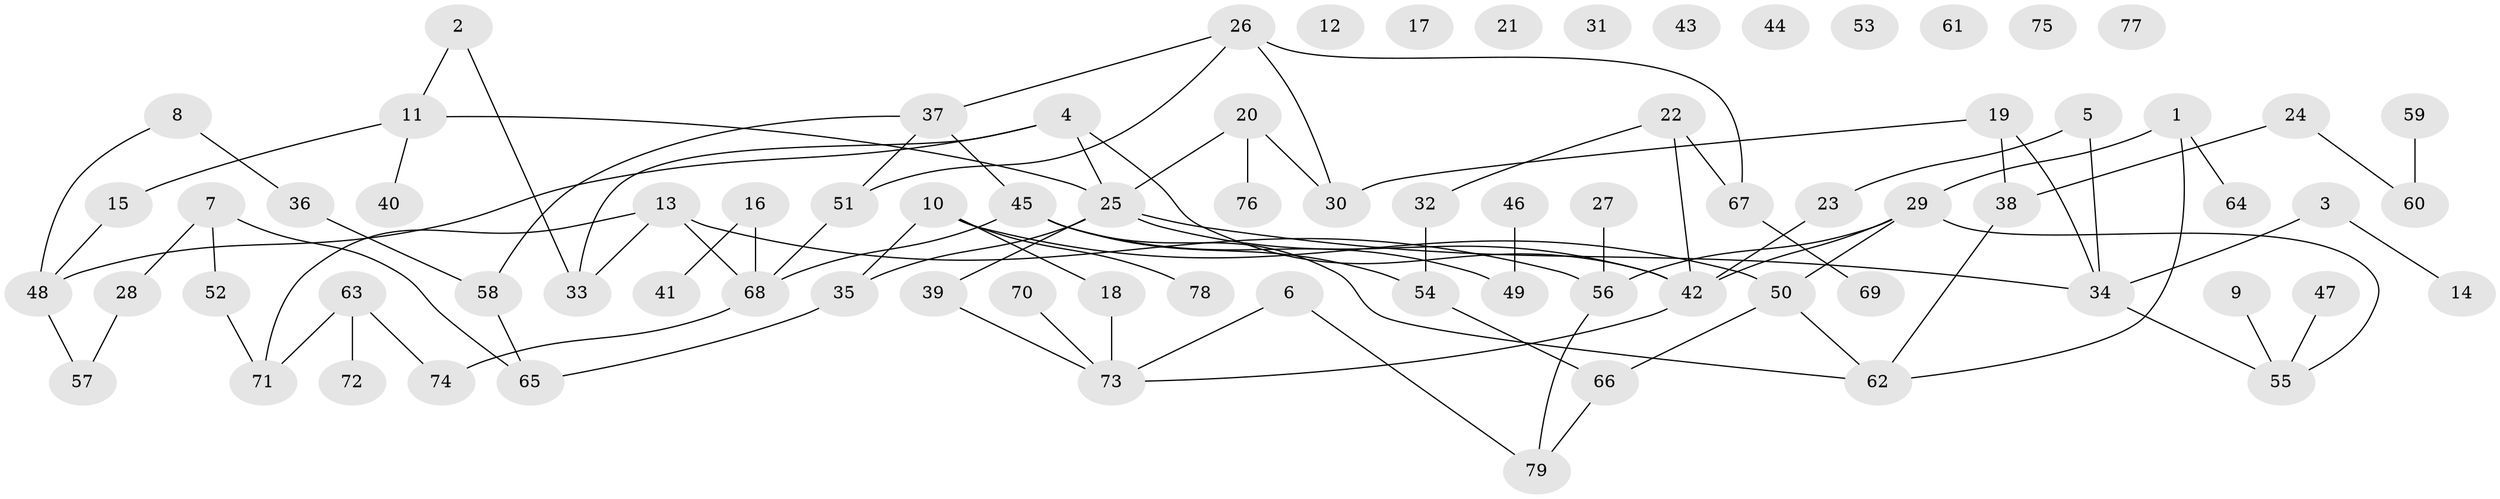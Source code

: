 // coarse degree distribution, {5: 0.17307692307692307, 4: 0.1346153846153846, 1: 0.17307692307692307, 2: 0.19230769230769232, 0: 0.19230769230769232, 3: 0.09615384615384616, 8: 0.019230769230769232, 9: 0.019230769230769232}
// Generated by graph-tools (version 1.1) at 2025/41/03/06/25 10:41:21]
// undirected, 79 vertices, 94 edges
graph export_dot {
graph [start="1"]
  node [color=gray90,style=filled];
  1;
  2;
  3;
  4;
  5;
  6;
  7;
  8;
  9;
  10;
  11;
  12;
  13;
  14;
  15;
  16;
  17;
  18;
  19;
  20;
  21;
  22;
  23;
  24;
  25;
  26;
  27;
  28;
  29;
  30;
  31;
  32;
  33;
  34;
  35;
  36;
  37;
  38;
  39;
  40;
  41;
  42;
  43;
  44;
  45;
  46;
  47;
  48;
  49;
  50;
  51;
  52;
  53;
  54;
  55;
  56;
  57;
  58;
  59;
  60;
  61;
  62;
  63;
  64;
  65;
  66;
  67;
  68;
  69;
  70;
  71;
  72;
  73;
  74;
  75;
  76;
  77;
  78;
  79;
  1 -- 29;
  1 -- 62;
  1 -- 64;
  2 -- 11;
  2 -- 33;
  3 -- 14;
  3 -- 34;
  4 -- 25;
  4 -- 33;
  4 -- 42;
  4 -- 48;
  5 -- 23;
  5 -- 34;
  6 -- 73;
  6 -- 79;
  7 -- 28;
  7 -- 52;
  7 -- 65;
  8 -- 36;
  8 -- 48;
  9 -- 55;
  10 -- 18;
  10 -- 35;
  10 -- 50;
  10 -- 78;
  11 -- 15;
  11 -- 25;
  11 -- 40;
  13 -- 33;
  13 -- 56;
  13 -- 68;
  13 -- 71;
  15 -- 48;
  16 -- 41;
  16 -- 68;
  18 -- 73;
  19 -- 30;
  19 -- 34;
  19 -- 38;
  20 -- 25;
  20 -- 30;
  20 -- 76;
  22 -- 32;
  22 -- 42;
  22 -- 67;
  23 -- 42;
  24 -- 38;
  24 -- 60;
  25 -- 34;
  25 -- 35;
  25 -- 39;
  25 -- 42;
  26 -- 30;
  26 -- 37;
  26 -- 51;
  26 -- 67;
  27 -- 56;
  28 -- 57;
  29 -- 42;
  29 -- 50;
  29 -- 55;
  29 -- 56;
  32 -- 54;
  34 -- 55;
  35 -- 65;
  36 -- 58;
  37 -- 45;
  37 -- 51;
  37 -- 58;
  38 -- 62;
  39 -- 73;
  42 -- 73;
  45 -- 49;
  45 -- 54;
  45 -- 62;
  45 -- 68;
  46 -- 49;
  47 -- 55;
  48 -- 57;
  50 -- 62;
  50 -- 66;
  51 -- 68;
  52 -- 71;
  54 -- 66;
  56 -- 79;
  58 -- 65;
  59 -- 60;
  63 -- 71;
  63 -- 72;
  63 -- 74;
  66 -- 79;
  67 -- 69;
  68 -- 74;
  70 -- 73;
}
